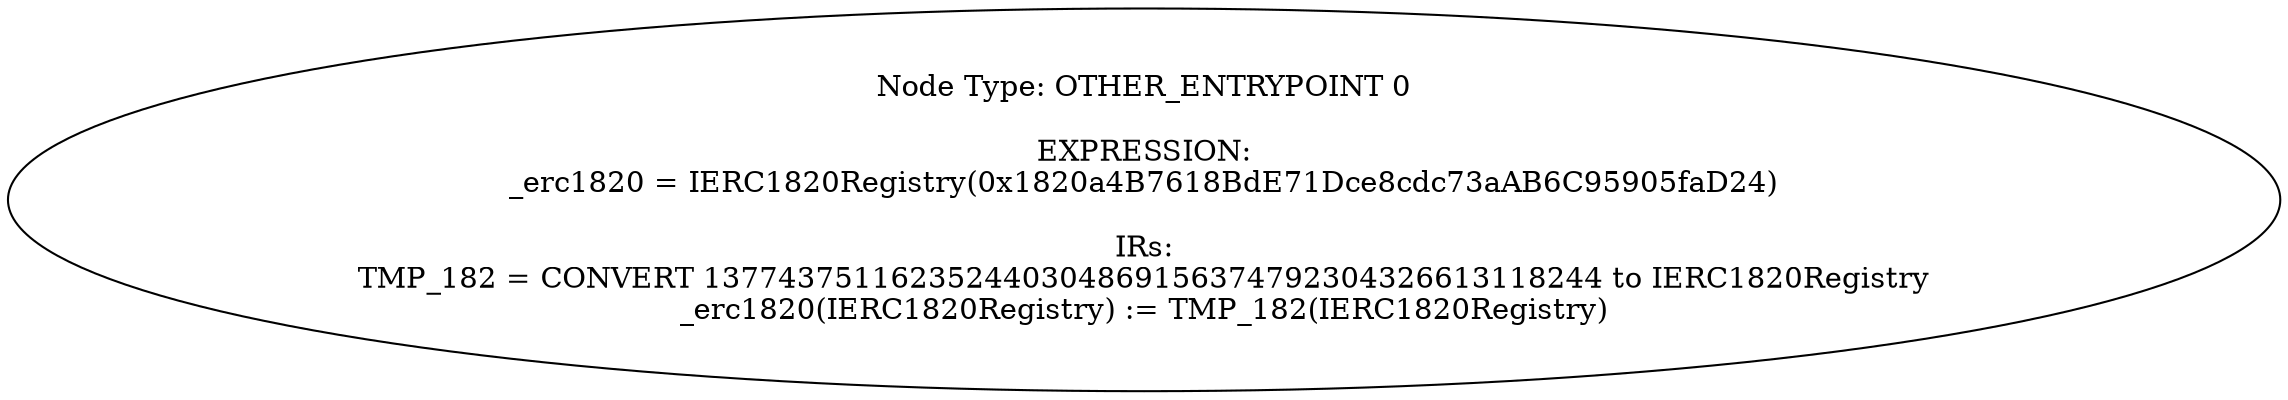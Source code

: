 digraph{
0[label="Node Type: OTHER_ENTRYPOINT 0

EXPRESSION:
_erc1820 = IERC1820Registry(0x1820a4B7618BdE71Dce8cdc73aAB6C95905faD24)

IRs:
TMP_182 = CONVERT 137743751162352440304869156374792304326613118244 to IERC1820Registry
_erc1820(IERC1820Registry) := TMP_182(IERC1820Registry)"];
}
